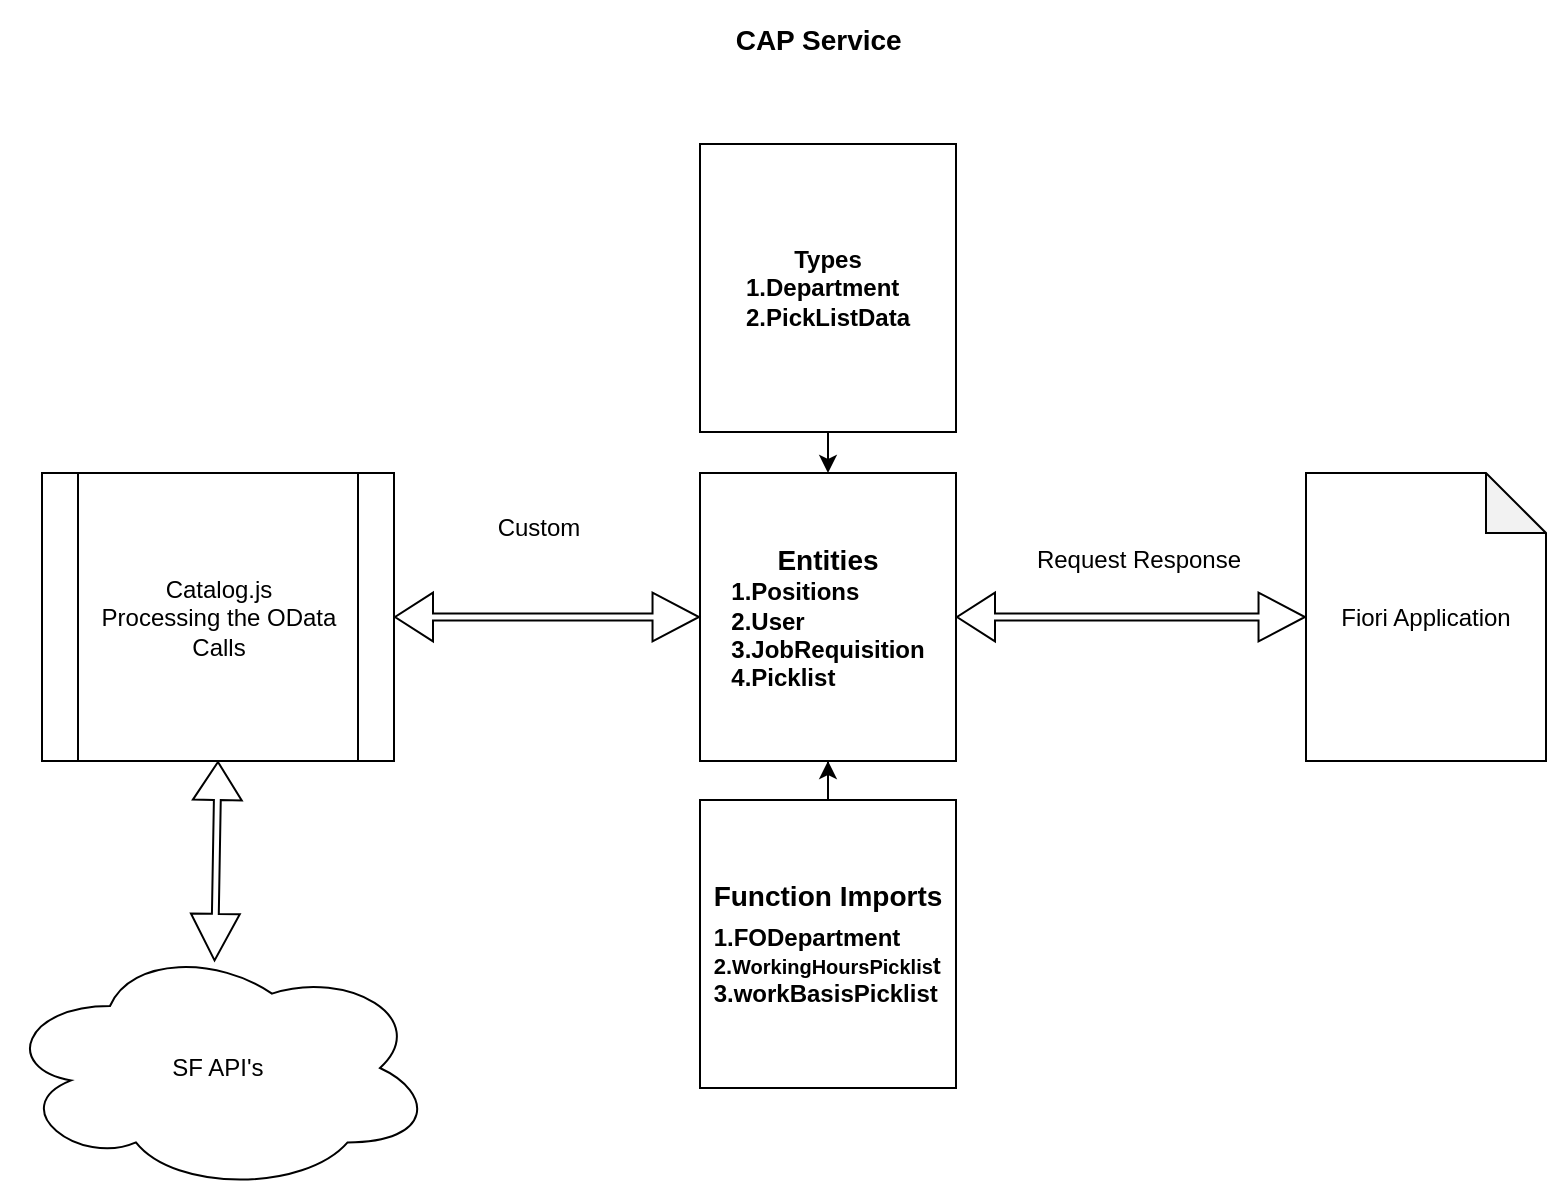 <mxfile version="24.3.1" type="github">
  <diagram name="Page-1" id="DbE8vXcZzuNqbDyXq-6h">
    <mxGraphModel dx="1734" dy="876" grid="1" gridSize="8" guides="1" tooltips="1" connect="1" arrows="1" fold="1" page="1" pageScale="1" pageWidth="827" pageHeight="1169" math="0" shadow="0">
      <root>
        <mxCell id="0" />
        <mxCell id="1" parent="0" />
        <mxCell id="cL2MhARCE4FPFK8lsF4o-5" value="&lt;b style=&quot;font-size: 14px;&quot;&gt;CAP Service&lt;span style=&quot;white-space: pre;&quot;&gt;&#x9;&lt;/span&gt;&lt;/b&gt;" style="text;html=1;align=center;verticalAlign=middle;resizable=0;points=[];autosize=1;strokeColor=none;fillColor=none;" vertex="1" parent="1">
          <mxGeometry x="369" y="16" width="112" height="40" as="geometry" />
        </mxCell>
        <mxCell id="cL2MhARCE4FPFK8lsF4o-6" value="&lt;b&gt;&lt;font style=&quot;font-size: 14px;&quot;&gt;Entities&lt;/font&gt;&lt;br&gt;&lt;div style=&quot;text-align: left;&quot;&gt;&lt;b style=&quot;background-color: initial;&quot;&gt;1.Positions&lt;/b&gt;&lt;/div&gt;&lt;div style=&quot;&quot;&gt;&lt;div style=&quot;text-align: left;&quot;&gt;&lt;b style=&quot;background-color: initial;&quot;&gt;2.User&lt;/b&gt;&lt;/div&gt;&lt;b style=&quot;background-color: initial;&quot;&gt;&lt;div style=&quot;text-align: left;&quot;&gt;&lt;b style=&quot;background-color: initial;&quot;&gt;3.JobRequisition&lt;/b&gt;&lt;/div&gt;&lt;div style=&quot;text-align: left;&quot;&gt;&lt;b style=&quot;background-color: initial;&quot;&gt;4.Picklist&lt;/b&gt;&lt;/div&gt;&lt;/b&gt;&lt;/div&gt;&lt;/b&gt;" style="whiteSpace=wrap;html=1;align=center;" vertex="1" parent="1">
          <mxGeometry x="361" y="252.5" width="128" height="144" as="geometry" />
        </mxCell>
        <mxCell id="cL2MhARCE4FPFK8lsF4o-21" style="edgeStyle=orthogonalEdgeStyle;rounded=0;orthogonalLoop=1;jettySize=auto;html=1;exitX=0.5;exitY=1;exitDx=0;exitDy=0;entryX=0.5;entryY=0;entryDx=0;entryDy=0;" edge="1" parent="1" source="cL2MhARCE4FPFK8lsF4o-7" target="cL2MhARCE4FPFK8lsF4o-6">
          <mxGeometry relative="1" as="geometry" />
        </mxCell>
        <mxCell id="cL2MhARCE4FPFK8lsF4o-7" value="&lt;b&gt;Types&lt;br&gt;&lt;div style=&quot;text-align: left;&quot;&gt;&lt;b style=&quot;background-color: initial;&quot;&gt;1.Department&lt;/b&gt;&lt;/div&gt;&lt;div style=&quot;text-align: left;&quot;&gt;&lt;b style=&quot;background-color: initial;&quot;&gt;2.PickListData&lt;/b&gt;&lt;/div&gt;&lt;/b&gt;" style="whiteSpace=wrap;html=1;align=center;" vertex="1" parent="1">
          <mxGeometry x="361" y="88" width="128" height="144" as="geometry" />
        </mxCell>
        <mxCell id="cL2MhARCE4FPFK8lsF4o-22" style="edgeStyle=orthogonalEdgeStyle;rounded=0;orthogonalLoop=1;jettySize=auto;html=1;exitX=0.5;exitY=0;exitDx=0;exitDy=0;" edge="1" parent="1" source="cL2MhARCE4FPFK8lsF4o-8" target="cL2MhARCE4FPFK8lsF4o-6">
          <mxGeometry relative="1" as="geometry" />
        </mxCell>
        <mxCell id="cL2MhARCE4FPFK8lsF4o-8" value="&lt;sup&gt;&lt;font style=&quot;font-size: 14px;&quot;&gt;&lt;b&gt;Function Imports&lt;/b&gt;&lt;/font&gt;&lt;/sup&gt;&lt;br&gt;&lt;div style=&quot;font-weight: bold; text-align: left;&quot;&gt;&lt;b style=&quot;background-color: initial;&quot;&gt;1.FODepartment&lt;/b&gt;&lt;/div&gt;&lt;div style=&quot;font-weight: bold; text-align: left;&quot;&gt;&lt;b style=&quot;background-color: initial;&quot;&gt;&lt;span style=&quot;font-size: 11px;&quot;&gt;2.&lt;/span&gt;&lt;font style=&quot;font-size: 10px;&quot;&gt;WorkingHoursPicklis&lt;/font&gt;&lt;span style=&quot;&quot;&gt;t&lt;br&gt;3.workBasisPicklist&lt;/span&gt;&lt;/b&gt;&lt;/div&gt;" style="whiteSpace=wrap;html=1;align=center;" vertex="1" parent="1">
          <mxGeometry x="361" y="416" width="128" height="144" as="geometry" />
        </mxCell>
        <mxCell id="cL2MhARCE4FPFK8lsF4o-9" value="Catalog.js&lt;br&gt;Processing the OData Calls" style="shape=process;whiteSpace=wrap;html=1;backgroundOutline=1;" vertex="1" parent="1">
          <mxGeometry x="32" y="252.5" width="176" height="144" as="geometry" />
        </mxCell>
        <mxCell id="cL2MhARCE4FPFK8lsF4o-10" value="Fiori Application" style="shape=note;whiteSpace=wrap;html=1;backgroundOutline=1;darkOpacity=0.05;" vertex="1" parent="1">
          <mxGeometry x="664" y="252.5" width="120" height="144" as="geometry" />
        </mxCell>
        <mxCell id="cL2MhARCE4FPFK8lsF4o-14" value="" style="shape=flexArrow;endArrow=classic;startArrow=classic;html=1;rounded=0;exitX=1;exitY=0.5;exitDx=0;exitDy=0;width=3.429;endSize=7.411;entryX=0;entryY=0.5;entryDx=0;entryDy=0;" edge="1" parent="1" source="cL2MhARCE4FPFK8lsF4o-9" target="cL2MhARCE4FPFK8lsF4o-6">
          <mxGeometry width="100" height="100" relative="1" as="geometry">
            <mxPoint x="184.002" y="323.79" as="sourcePoint" />
            <mxPoint x="336" y="400" as="targetPoint" />
          </mxGeometry>
        </mxCell>
        <mxCell id="cL2MhARCE4FPFK8lsF4o-15" value="" style="shape=flexArrow;endArrow=classic;startArrow=classic;html=1;rounded=0;width=3.429;endSize=7.411;entryX=0;entryY=0.5;entryDx=0;entryDy=0;entryPerimeter=0;" edge="1" parent="1" source="cL2MhARCE4FPFK8lsF4o-6" target="cL2MhARCE4FPFK8lsF4o-10">
          <mxGeometry width="100" height="100" relative="1" as="geometry">
            <mxPoint x="512" y="336" as="sourcePoint" />
            <mxPoint x="673" y="336" as="targetPoint" />
          </mxGeometry>
        </mxCell>
        <mxCell id="cL2MhARCE4FPFK8lsF4o-17" value="SF API&#39;s" style="ellipse;shape=cloud;whiteSpace=wrap;html=1;" vertex="1" parent="1">
          <mxGeometry x="12" y="488" width="216" height="124" as="geometry" />
        </mxCell>
        <mxCell id="cL2MhARCE4FPFK8lsF4o-18" value="" style="shape=flexArrow;endArrow=classic;startArrow=classic;html=1;rounded=0;exitX=0.5;exitY=1;exitDx=0;exitDy=0;width=3.429;endSize=7.411;entryX=0.492;entryY=0.07;entryDx=0;entryDy=0;entryPerimeter=0;" edge="1" parent="1" source="cL2MhARCE4FPFK8lsF4o-9" target="cL2MhARCE4FPFK8lsF4o-17">
          <mxGeometry width="100" height="100" relative="1" as="geometry">
            <mxPoint x="24" y="440" as="sourcePoint" />
            <mxPoint x="185" y="440" as="targetPoint" />
          </mxGeometry>
        </mxCell>
        <mxCell id="cL2MhARCE4FPFK8lsF4o-23" value="Request Response" style="text;html=1;align=center;verticalAlign=middle;resizable=0;points=[];autosize=1;strokeColor=none;fillColor=none;" vertex="1" parent="1">
          <mxGeometry x="520" y="280" width="120" height="32" as="geometry" />
        </mxCell>
        <mxCell id="cL2MhARCE4FPFK8lsF4o-24" value="Custom" style="text;html=1;align=center;verticalAlign=middle;resizable=0;points=[];autosize=1;strokeColor=none;fillColor=none;" vertex="1" parent="1">
          <mxGeometry x="248" y="264" width="64" height="32" as="geometry" />
        </mxCell>
      </root>
    </mxGraphModel>
  </diagram>
</mxfile>
